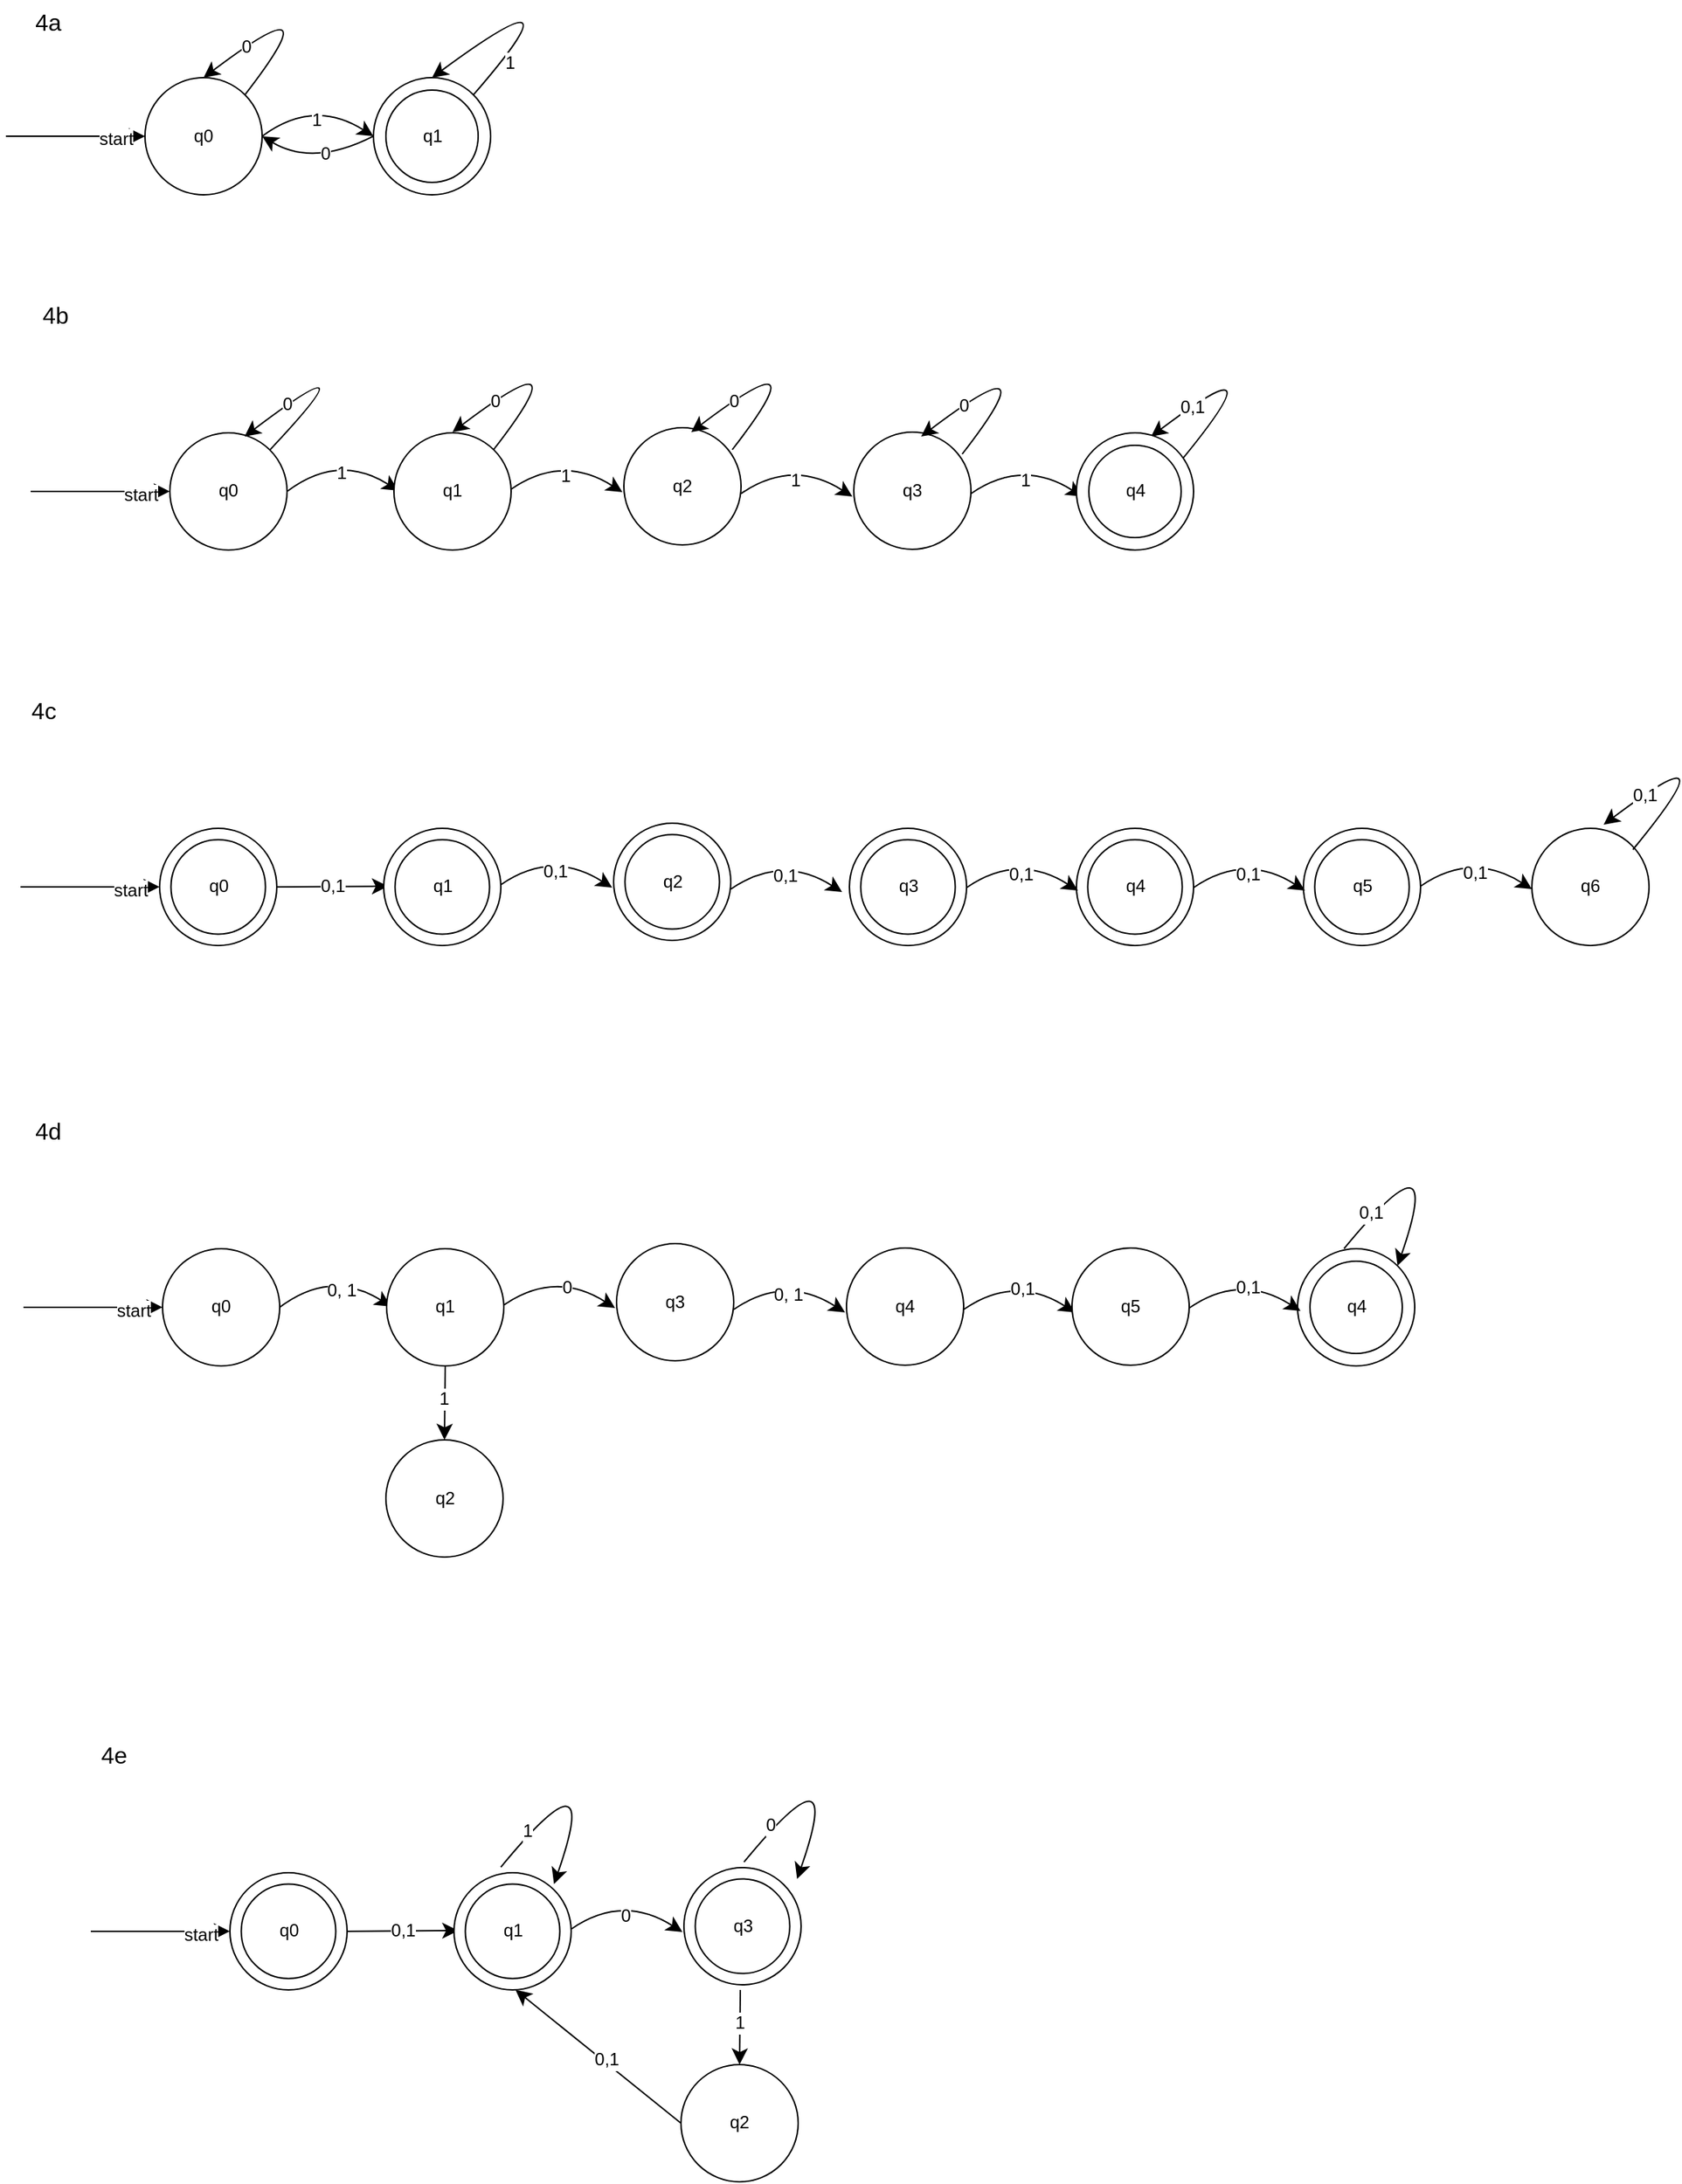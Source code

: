 <mxfile version="24.7.14">
  <diagram name="Page-1" id="xsuKzcHsBALqd8Z5L2G-">
    <mxGraphModel dx="1834" dy="1268" grid="0" gridSize="10" guides="1" tooltips="1" connect="1" arrows="1" fold="1" page="0" pageScale="1" pageWidth="850" pageHeight="1100" math="0" shadow="0">
      <root>
        <mxCell id="0" />
        <mxCell id="1" parent="0" />
        <mxCell id="Ww74doINeAtsvLlUqA36-1" value="q0" style="ellipse;whiteSpace=wrap;html=1;aspect=fixed;" vertex="1" parent="1">
          <mxGeometry x="33" y="-147" width="80" height="80" as="geometry" />
        </mxCell>
        <mxCell id="Ww74doINeAtsvLlUqA36-2" value="" style="endArrow=classic;html=1;rounded=0;fontSize=12;startSize=8;endSize=8;curved=1;entryX=0;entryY=0.5;entryDx=0;entryDy=0;" edge="1" parent="1" target="Ww74doINeAtsvLlUqA36-1">
          <mxGeometry width="50" height="50" relative="1" as="geometry">
            <mxPoint x="-62" y="-107" as="sourcePoint" />
            <mxPoint x="98" y="-132" as="targetPoint" />
          </mxGeometry>
        </mxCell>
        <mxCell id="Ww74doINeAtsvLlUqA36-3" value="start" style="edgeLabel;html=1;align=center;verticalAlign=middle;resizable=0;points=[];fontSize=12;" vertex="1" connectable="0" parent="Ww74doINeAtsvLlUqA36-2">
          <mxGeometry x="0.579" y="-2" relative="1" as="geometry">
            <mxPoint as="offset" />
          </mxGeometry>
        </mxCell>
        <mxCell id="Ww74doINeAtsvLlUqA36-4" value="" style="ellipse;whiteSpace=wrap;html=1;aspect=fixed;" vertex="1" parent="1">
          <mxGeometry x="189" y="-147" width="80" height="80" as="geometry" />
        </mxCell>
        <mxCell id="Ww74doINeAtsvLlUqA36-5" value="q1" style="ellipse;whiteSpace=wrap;html=1;aspect=fixed;" vertex="1" parent="1">
          <mxGeometry x="197.5" y="-138.5" width="63" height="63" as="geometry" />
        </mxCell>
        <mxCell id="Ww74doINeAtsvLlUqA36-6" value="" style="endArrow=classic;html=1;rounded=0;fontSize=12;startSize=8;endSize=8;curved=1;entryX=0;entryY=0.5;entryDx=0;entryDy=0;exitX=1;exitY=0.5;exitDx=0;exitDy=0;" edge="1" parent="1" source="Ww74doINeAtsvLlUqA36-1" target="Ww74doINeAtsvLlUqA36-4">
          <mxGeometry width="50" height="50" relative="1" as="geometry">
            <mxPoint x="48" y="-82" as="sourcePoint" />
            <mxPoint x="98" y="-132" as="targetPoint" />
            <Array as="points">
              <mxPoint x="148" y="-133" />
            </Array>
          </mxGeometry>
        </mxCell>
        <mxCell id="Ww74doINeAtsvLlUqA36-7" value="1" style="edgeLabel;html=1;align=center;verticalAlign=middle;resizable=0;points=[];fontSize=12;" vertex="1" connectable="0" parent="Ww74doINeAtsvLlUqA36-6">
          <mxGeometry x="0.146" y="-11" relative="1" as="geometry">
            <mxPoint as="offset" />
          </mxGeometry>
        </mxCell>
        <mxCell id="Ww74doINeAtsvLlUqA36-8" value="" style="endArrow=classic;html=1;rounded=0;fontSize=12;startSize=8;endSize=8;curved=1;entryX=1;entryY=0.5;entryDx=0;entryDy=0;exitX=0;exitY=0.5;exitDx=0;exitDy=0;" edge="1" parent="1" source="Ww74doINeAtsvLlUqA36-4" target="Ww74doINeAtsvLlUqA36-1">
          <mxGeometry width="50" height="50" relative="1" as="geometry">
            <mxPoint x="103" y="-87" as="sourcePoint" />
            <mxPoint x="153" y="-137" as="targetPoint" />
            <Array as="points">
              <mxPoint x="148" y="-86" />
            </Array>
          </mxGeometry>
        </mxCell>
        <mxCell id="Ww74doINeAtsvLlUqA36-9" value="0" style="edgeLabel;html=1;align=center;verticalAlign=middle;resizable=0;points=[];fontSize=12;" vertex="1" connectable="0" parent="Ww74doINeAtsvLlUqA36-8">
          <mxGeometry x="-0.208" y="-5" relative="1" as="geometry">
            <mxPoint as="offset" />
          </mxGeometry>
        </mxCell>
        <mxCell id="Ww74doINeAtsvLlUqA36-10" value="" style="endArrow=classic;html=1;rounded=0;fontSize=12;startSize=8;endSize=8;curved=1;entryX=0.5;entryY=0;entryDx=0;entryDy=0;exitX=1;exitY=0;exitDx=0;exitDy=0;" edge="1" parent="1" source="Ww74doINeAtsvLlUqA36-4" target="Ww74doINeAtsvLlUqA36-4">
          <mxGeometry width="50" height="50" relative="1" as="geometry">
            <mxPoint x="280" y="-129" as="sourcePoint" />
            <mxPoint x="240" y="-169" as="targetPoint" />
            <Array as="points">
              <mxPoint x="335" y="-225" />
            </Array>
          </mxGeometry>
        </mxCell>
        <mxCell id="Ww74doINeAtsvLlUqA36-11" value="1" style="edgeLabel;html=1;align=center;verticalAlign=middle;resizable=0;points=[];fontSize=12;" vertex="1" connectable="0" parent="Ww74doINeAtsvLlUqA36-10">
          <mxGeometry x="-0.745" y="-4" relative="1" as="geometry">
            <mxPoint as="offset" />
          </mxGeometry>
        </mxCell>
        <mxCell id="Ww74doINeAtsvLlUqA36-12" value="" style="endArrow=classic;html=1;rounded=0;fontSize=12;startSize=8;endSize=8;curved=1;entryX=0.5;entryY=0;entryDx=0;entryDy=0;exitX=1;exitY=0;exitDx=0;exitDy=0;" edge="1" parent="1" source="Ww74doINeAtsvLlUqA36-1" target="Ww74doINeAtsvLlUqA36-1">
          <mxGeometry width="50" height="50" relative="1" as="geometry">
            <mxPoint x="103" y="-87" as="sourcePoint" />
            <mxPoint x="153" y="-137" as="targetPoint" />
            <Array as="points">
              <mxPoint x="163" y="-215" />
            </Array>
          </mxGeometry>
        </mxCell>
        <mxCell id="Ww74doINeAtsvLlUqA36-13" value="0" style="edgeLabel;html=1;align=center;verticalAlign=middle;resizable=0;points=[];fontSize=12;" vertex="1" connectable="0" parent="Ww74doINeAtsvLlUqA36-12">
          <mxGeometry x="0.667" relative="1" as="geometry">
            <mxPoint as="offset" />
          </mxGeometry>
        </mxCell>
        <mxCell id="Ww74doINeAtsvLlUqA36-15" value="4a" style="text;html=1;align=center;verticalAlign=middle;whiteSpace=wrap;rounded=0;fontSize=16;" vertex="1" parent="1">
          <mxGeometry x="-63" y="-200" width="60" height="30" as="geometry" />
        </mxCell>
        <mxCell id="Ww74doINeAtsvLlUqA36-20" value="q0" style="ellipse;whiteSpace=wrap;html=1;aspect=fixed;" vertex="1" parent="1">
          <mxGeometry x="50" y="95.47" width="80" height="80" as="geometry" />
        </mxCell>
        <mxCell id="Ww74doINeAtsvLlUqA36-21" value="" style="endArrow=classic;html=1;rounded=0;fontSize=12;startSize=8;endSize=8;curved=1;entryX=0;entryY=0.5;entryDx=0;entryDy=0;" edge="1" parent="1" target="Ww74doINeAtsvLlUqA36-20">
          <mxGeometry width="50" height="50" relative="1" as="geometry">
            <mxPoint x="-45" y="135.47" as="sourcePoint" />
            <mxPoint x="115" y="110.47" as="targetPoint" />
          </mxGeometry>
        </mxCell>
        <mxCell id="Ww74doINeAtsvLlUqA36-22" value="start" style="edgeLabel;html=1;align=center;verticalAlign=middle;resizable=0;points=[];fontSize=12;" vertex="1" connectable="0" parent="Ww74doINeAtsvLlUqA36-21">
          <mxGeometry x="0.579" y="-2" relative="1" as="geometry">
            <mxPoint as="offset" />
          </mxGeometry>
        </mxCell>
        <mxCell id="Ww74doINeAtsvLlUqA36-31" value="4b" style="text;html=1;align=center;verticalAlign=middle;whiteSpace=wrap;rounded=0;fontSize=16;" vertex="1" parent="1">
          <mxGeometry x="-58" width="60" height="30" as="geometry" />
        </mxCell>
        <mxCell id="Ww74doINeAtsvLlUqA36-34" value="" style="endArrow=classic;html=1;rounded=0;fontSize=12;startSize=8;endSize=8;curved=1;entryX=0.5;entryY=0;entryDx=0;entryDy=0;exitX=1;exitY=0;exitDx=0;exitDy=0;" edge="1" parent="1" source="Ww74doINeAtsvLlUqA36-20">
          <mxGeometry width="50" height="50" relative="1" as="geometry">
            <mxPoint x="129" y="110" as="sourcePoint" />
            <mxPoint x="101" y="98" as="targetPoint" />
            <Array as="points">
              <mxPoint x="191" y="30" />
            </Array>
          </mxGeometry>
        </mxCell>
        <mxCell id="Ww74doINeAtsvLlUqA36-35" value="0" style="edgeLabel;html=1;align=center;verticalAlign=middle;resizable=0;points=[];fontSize=12;" vertex="1" connectable="0" parent="Ww74doINeAtsvLlUqA36-34">
          <mxGeometry x="0.667" relative="1" as="geometry">
            <mxPoint as="offset" />
          </mxGeometry>
        </mxCell>
        <mxCell id="Ww74doINeAtsvLlUqA36-36" value="" style="endArrow=classic;html=1;rounded=0;fontSize=12;startSize=8;endSize=8;curved=1;entryX=0;entryY=0.5;entryDx=0;entryDy=0;exitX=1;exitY=0.5;exitDx=0;exitDy=0;" edge="1" parent="1" source="Ww74doINeAtsvLlUqA36-20">
          <mxGeometry width="50" height="50" relative="1" as="geometry">
            <mxPoint x="130" y="135" as="sourcePoint" />
            <mxPoint x="206" y="135" as="targetPoint" />
            <Array as="points">
              <mxPoint x="165" y="109" />
            </Array>
          </mxGeometry>
        </mxCell>
        <mxCell id="Ww74doINeAtsvLlUqA36-37" value="1" style="edgeLabel;html=1;align=center;verticalAlign=middle;resizable=0;points=[];fontSize=12;" vertex="1" connectable="0" parent="Ww74doINeAtsvLlUqA36-36">
          <mxGeometry x="0.146" y="-11" relative="1" as="geometry">
            <mxPoint as="offset" />
          </mxGeometry>
        </mxCell>
        <mxCell id="Ww74doINeAtsvLlUqA36-38" value="q1" style="ellipse;whiteSpace=wrap;html=1;aspect=fixed;" vertex="1" parent="1">
          <mxGeometry x="203" y="95.47" width="80" height="80" as="geometry" />
        </mxCell>
        <mxCell id="Ww74doINeAtsvLlUqA36-39" value="" style="endArrow=classic;html=1;rounded=0;fontSize=12;startSize=8;endSize=8;curved=1;entryX=0.5;entryY=0;entryDx=0;entryDy=0;exitX=1;exitY=0;exitDx=0;exitDy=0;" edge="1" parent="1">
          <mxGeometry width="50" height="50" relative="1" as="geometry">
            <mxPoint x="271" y="107" as="sourcePoint" />
            <mxPoint x="243" y="95" as="targetPoint" />
            <Array as="points">
              <mxPoint x="333" y="27" />
            </Array>
          </mxGeometry>
        </mxCell>
        <mxCell id="Ww74doINeAtsvLlUqA36-40" value="0" style="edgeLabel;html=1;align=center;verticalAlign=middle;resizable=0;points=[];fontSize=12;" vertex="1" connectable="0" parent="Ww74doINeAtsvLlUqA36-39">
          <mxGeometry x="0.667" relative="1" as="geometry">
            <mxPoint as="offset" />
          </mxGeometry>
        </mxCell>
        <mxCell id="Ww74doINeAtsvLlUqA36-47" value="q2" style="ellipse;whiteSpace=wrap;html=1;aspect=fixed;" vertex="1" parent="1">
          <mxGeometry x="360" y="92" width="80" height="80" as="geometry" />
        </mxCell>
        <mxCell id="Ww74doINeAtsvLlUqA36-48" value="" style="endArrow=classic;html=1;rounded=0;fontSize=12;startSize=8;endSize=8;curved=1;entryX=0;entryY=0.5;entryDx=0;entryDy=0;" edge="1" parent="1">
          <mxGeometry width="50" height="50" relative="1" as="geometry">
            <mxPoint x="283" y="134" as="sourcePoint" />
            <mxPoint x="359" y="136" as="targetPoint" />
            <Array as="points">
              <mxPoint x="318" y="110" />
            </Array>
          </mxGeometry>
        </mxCell>
        <mxCell id="Ww74doINeAtsvLlUqA36-49" value="1" style="edgeLabel;html=1;align=center;verticalAlign=middle;resizable=0;points=[];fontSize=12;" vertex="1" connectable="0" parent="Ww74doINeAtsvLlUqA36-48">
          <mxGeometry x="0.146" y="-11" relative="1" as="geometry">
            <mxPoint as="offset" />
          </mxGeometry>
        </mxCell>
        <mxCell id="Ww74doINeAtsvLlUqA36-50" value="" style="endArrow=classic;html=1;rounded=0;fontSize=12;startSize=8;endSize=8;curved=1;entryX=0.5;entryY=0;entryDx=0;entryDy=0;exitX=1;exitY=0;exitDx=0;exitDy=0;" edge="1" parent="1">
          <mxGeometry width="50" height="50" relative="1" as="geometry">
            <mxPoint x="434" y="107" as="sourcePoint" />
            <mxPoint x="406" y="95" as="targetPoint" />
            <Array as="points">
              <mxPoint x="496" y="27" />
            </Array>
          </mxGeometry>
        </mxCell>
        <mxCell id="Ww74doINeAtsvLlUqA36-51" value="0" style="edgeLabel;html=1;align=center;verticalAlign=middle;resizable=0;points=[];fontSize=12;" vertex="1" connectable="0" parent="Ww74doINeAtsvLlUqA36-50">
          <mxGeometry x="0.667" relative="1" as="geometry">
            <mxPoint as="offset" />
          </mxGeometry>
        </mxCell>
        <mxCell id="Ww74doINeAtsvLlUqA36-52" value="q3" style="ellipse;whiteSpace=wrap;html=1;aspect=fixed;" vertex="1" parent="1">
          <mxGeometry x="517" y="95" width="80" height="80" as="geometry" />
        </mxCell>
        <mxCell id="Ww74doINeAtsvLlUqA36-53" value="" style="endArrow=classic;html=1;rounded=0;fontSize=12;startSize=8;endSize=8;curved=1;entryX=0;entryY=0.5;entryDx=0;entryDy=0;" edge="1" parent="1">
          <mxGeometry width="50" height="50" relative="1" as="geometry">
            <mxPoint x="440" y="137" as="sourcePoint" />
            <mxPoint x="516" y="139" as="targetPoint" />
            <Array as="points">
              <mxPoint x="475" y="113" />
            </Array>
          </mxGeometry>
        </mxCell>
        <mxCell id="Ww74doINeAtsvLlUqA36-54" value="1" style="edgeLabel;html=1;align=center;verticalAlign=middle;resizable=0;points=[];fontSize=12;" vertex="1" connectable="0" parent="Ww74doINeAtsvLlUqA36-53">
          <mxGeometry x="0.146" y="-11" relative="1" as="geometry">
            <mxPoint as="offset" />
          </mxGeometry>
        </mxCell>
        <mxCell id="Ww74doINeAtsvLlUqA36-55" value="" style="endArrow=classic;html=1;rounded=0;fontSize=12;startSize=8;endSize=8;curved=1;entryX=0.5;entryY=0;entryDx=0;entryDy=0;exitX=1;exitY=0;exitDx=0;exitDy=0;" edge="1" parent="1">
          <mxGeometry width="50" height="50" relative="1" as="geometry">
            <mxPoint x="591" y="110" as="sourcePoint" />
            <mxPoint x="563" y="98" as="targetPoint" />
            <Array as="points">
              <mxPoint x="653" y="30" />
            </Array>
          </mxGeometry>
        </mxCell>
        <mxCell id="Ww74doINeAtsvLlUqA36-56" value="0" style="edgeLabel;html=1;align=center;verticalAlign=middle;resizable=0;points=[];fontSize=12;" vertex="1" connectable="0" parent="Ww74doINeAtsvLlUqA36-55">
          <mxGeometry x="0.667" relative="1" as="geometry">
            <mxPoint as="offset" />
          </mxGeometry>
        </mxCell>
        <mxCell id="Ww74doINeAtsvLlUqA36-63" value="" style="endArrow=classic;html=1;rounded=0;fontSize=12;startSize=8;endSize=8;curved=1;entryX=0;entryY=0.5;entryDx=0;entryDy=0;" edge="1" parent="1">
          <mxGeometry width="50" height="50" relative="1" as="geometry">
            <mxPoint x="597" y="137" as="sourcePoint" />
            <mxPoint x="673" y="139" as="targetPoint" />
            <Array as="points">
              <mxPoint x="632" y="113" />
            </Array>
          </mxGeometry>
        </mxCell>
        <mxCell id="Ww74doINeAtsvLlUqA36-64" value="1" style="edgeLabel;html=1;align=center;verticalAlign=middle;resizable=0;points=[];fontSize=12;" vertex="1" connectable="0" parent="Ww74doINeAtsvLlUqA36-63">
          <mxGeometry x="0.146" y="-11" relative="1" as="geometry">
            <mxPoint as="offset" />
          </mxGeometry>
        </mxCell>
        <mxCell id="Ww74doINeAtsvLlUqA36-65" value="" style="endArrow=classic;html=1;rounded=0;fontSize=12;startSize=8;endSize=8;curved=1;entryX=0.5;entryY=0;entryDx=0;entryDy=0;exitX=0.888;exitY=0.244;exitDx=0;exitDy=0;exitPerimeter=0;" edge="1" parent="1" source="Ww74doINeAtsvLlUqA36-68">
          <mxGeometry width="50" height="50" relative="1" as="geometry">
            <mxPoint x="748" y="110" as="sourcePoint" />
            <mxPoint x="720" y="98" as="targetPoint" />
            <Array as="points">
              <mxPoint x="810" y="30" />
            </Array>
          </mxGeometry>
        </mxCell>
        <mxCell id="Ww74doINeAtsvLlUqA36-67" value="0,1" style="edgeLabel;html=1;align=center;verticalAlign=middle;resizable=0;points=[];fontSize=12;" vertex="1" connectable="0" parent="Ww74doINeAtsvLlUqA36-65">
          <mxGeometry x="0.692" y="1" relative="1" as="geometry">
            <mxPoint as="offset" />
          </mxGeometry>
        </mxCell>
        <mxCell id="Ww74doINeAtsvLlUqA36-68" value="" style="ellipse;whiteSpace=wrap;html=1;aspect=fixed;" vertex="1" parent="1">
          <mxGeometry x="669" y="95.47" width="80" height="80" as="geometry" />
        </mxCell>
        <mxCell id="Ww74doINeAtsvLlUqA36-69" value="q4" style="ellipse;whiteSpace=wrap;html=1;aspect=fixed;" vertex="1" parent="1">
          <mxGeometry x="677.5" y="103.97" width="63" height="63" as="geometry" />
        </mxCell>
        <mxCell id="Ww74doINeAtsvLlUqA36-70" value="q0" style="ellipse;whiteSpace=wrap;html=1;aspect=fixed;" vertex="1" parent="1">
          <mxGeometry x="43" y="365.47" width="80" height="80" as="geometry" />
        </mxCell>
        <mxCell id="Ww74doINeAtsvLlUqA36-71" value="" style="endArrow=classic;html=1;rounded=0;fontSize=12;startSize=8;endSize=8;curved=1;entryX=0;entryY=0.5;entryDx=0;entryDy=0;" edge="1" parent="1" target="Ww74doINeAtsvLlUqA36-70">
          <mxGeometry width="50" height="50" relative="1" as="geometry">
            <mxPoint x="-52" y="405.47" as="sourcePoint" />
            <mxPoint x="108" y="380.47" as="targetPoint" />
          </mxGeometry>
        </mxCell>
        <mxCell id="Ww74doINeAtsvLlUqA36-72" value="start" style="edgeLabel;html=1;align=center;verticalAlign=middle;resizable=0;points=[];fontSize=12;" vertex="1" connectable="0" parent="Ww74doINeAtsvLlUqA36-71">
          <mxGeometry x="0.579" y="-2" relative="1" as="geometry">
            <mxPoint as="offset" />
          </mxGeometry>
        </mxCell>
        <mxCell id="Ww74doINeAtsvLlUqA36-73" value="4c" style="text;html=1;align=center;verticalAlign=middle;whiteSpace=wrap;rounded=0;fontSize=16;" vertex="1" parent="1">
          <mxGeometry x="-66" y="270" width="60" height="30" as="geometry" />
        </mxCell>
        <mxCell id="Ww74doINeAtsvLlUqA36-76" value="0,1" style="endArrow=classic;html=1;rounded=0;fontSize=12;startSize=8;endSize=8;curved=1;entryX=0;entryY=0.5;entryDx=0;entryDy=0;exitX=1;exitY=0.5;exitDx=0;exitDy=0;" edge="1" parent="1" source="Ww74doINeAtsvLlUqA36-70">
          <mxGeometry width="50" height="50" relative="1" as="geometry">
            <mxPoint x="123" y="405" as="sourcePoint" />
            <mxPoint x="199" y="405" as="targetPoint" />
            <Array as="points" />
          </mxGeometry>
        </mxCell>
        <mxCell id="Ww74doINeAtsvLlUqA36-78" value="q1" style="ellipse;whiteSpace=wrap;html=1;aspect=fixed;" vertex="1" parent="1">
          <mxGeometry x="196" y="365.47" width="80" height="80" as="geometry" />
        </mxCell>
        <mxCell id="Ww74doINeAtsvLlUqA36-81" value="q2" style="ellipse;whiteSpace=wrap;html=1;aspect=fixed;" vertex="1" parent="1">
          <mxGeometry x="353" y="362" width="80" height="80" as="geometry" />
        </mxCell>
        <mxCell id="Ww74doINeAtsvLlUqA36-82" value="" style="endArrow=classic;html=1;rounded=0;fontSize=12;startSize=8;endSize=8;curved=1;entryX=0;entryY=0.5;entryDx=0;entryDy=0;" edge="1" parent="1">
          <mxGeometry width="50" height="50" relative="1" as="geometry">
            <mxPoint x="276" y="404" as="sourcePoint" />
            <mxPoint x="352" y="406" as="targetPoint" />
            <Array as="points">
              <mxPoint x="311" y="380" />
            </Array>
          </mxGeometry>
        </mxCell>
        <mxCell id="Ww74doINeAtsvLlUqA36-83" value="0,1" style="edgeLabel;html=1;align=center;verticalAlign=middle;resizable=0;points=[];fontSize=12;" vertex="1" connectable="0" parent="Ww74doINeAtsvLlUqA36-82">
          <mxGeometry x="0.146" y="-11" relative="1" as="geometry">
            <mxPoint as="offset" />
          </mxGeometry>
        </mxCell>
        <mxCell id="Ww74doINeAtsvLlUqA36-86" value="q4" style="ellipse;whiteSpace=wrap;html=1;aspect=fixed;" vertex="1" parent="1">
          <mxGeometry x="669" y="365.47" width="80" height="80" as="geometry" />
        </mxCell>
        <mxCell id="Ww74doINeAtsvLlUqA36-87" value="" style="endArrow=classic;html=1;rounded=0;fontSize=12;startSize=8;endSize=8;curved=1;entryX=0;entryY=0.5;entryDx=0;entryDy=0;" edge="1" parent="1">
          <mxGeometry width="50" height="50" relative="1" as="geometry">
            <mxPoint x="433" y="407" as="sourcePoint" />
            <mxPoint x="509" y="409" as="targetPoint" />
            <Array as="points">
              <mxPoint x="468" y="383" />
            </Array>
          </mxGeometry>
        </mxCell>
        <mxCell id="Ww74doINeAtsvLlUqA36-88" value="0,1" style="edgeLabel;html=1;align=center;verticalAlign=middle;resizable=0;points=[];fontSize=12;" vertex="1" connectable="0" parent="Ww74doINeAtsvLlUqA36-87">
          <mxGeometry x="0.146" y="-11" relative="1" as="geometry">
            <mxPoint as="offset" />
          </mxGeometry>
        </mxCell>
        <mxCell id="Ww74doINeAtsvLlUqA36-97" value="q3" style="ellipse;whiteSpace=wrap;html=1;aspect=fixed;" vertex="1" parent="1">
          <mxGeometry x="514" y="365.47" width="80" height="80" as="geometry" />
        </mxCell>
        <mxCell id="Ww74doINeAtsvLlUqA36-98" value="" style="endArrow=classic;html=1;rounded=0;fontSize=12;startSize=8;endSize=8;curved=1;entryX=0;entryY=0.5;entryDx=0;entryDy=0;" edge="1" parent="1">
          <mxGeometry width="50" height="50" relative="1" as="geometry">
            <mxPoint x="594" y="406" as="sourcePoint" />
            <mxPoint x="670" y="408" as="targetPoint" />
            <Array as="points">
              <mxPoint x="629" y="382" />
            </Array>
          </mxGeometry>
        </mxCell>
        <mxCell id="Ww74doINeAtsvLlUqA36-99" value="0,1" style="edgeLabel;html=1;align=center;verticalAlign=middle;resizable=0;points=[];fontSize=12;" vertex="1" connectable="0" parent="Ww74doINeAtsvLlUqA36-98">
          <mxGeometry x="0.146" y="-11" relative="1" as="geometry">
            <mxPoint as="offset" />
          </mxGeometry>
        </mxCell>
        <mxCell id="Ww74doINeAtsvLlUqA36-100" value="q5" style="ellipse;whiteSpace=wrap;html=1;aspect=fixed;" vertex="1" parent="1">
          <mxGeometry x="824" y="365.47" width="80" height="80" as="geometry" />
        </mxCell>
        <mxCell id="Ww74doINeAtsvLlUqA36-101" value="" style="endArrow=classic;html=1;rounded=0;fontSize=12;startSize=8;endSize=8;curved=1;entryX=0;entryY=0.5;entryDx=0;entryDy=0;" edge="1" parent="1">
          <mxGeometry width="50" height="50" relative="1" as="geometry">
            <mxPoint x="749" y="406" as="sourcePoint" />
            <mxPoint x="825" y="408" as="targetPoint" />
            <Array as="points">
              <mxPoint x="784" y="382" />
            </Array>
          </mxGeometry>
        </mxCell>
        <mxCell id="Ww74doINeAtsvLlUqA36-102" value="0,1" style="edgeLabel;html=1;align=center;verticalAlign=middle;resizable=0;points=[];fontSize=12;" vertex="1" connectable="0" parent="Ww74doINeAtsvLlUqA36-101">
          <mxGeometry x="0.146" y="-11" relative="1" as="geometry">
            <mxPoint as="offset" />
          </mxGeometry>
        </mxCell>
        <mxCell id="Ww74doINeAtsvLlUqA36-103" value="q5" style="ellipse;whiteSpace=wrap;html=1;aspect=fixed;" vertex="1" parent="1">
          <mxGeometry x="831.73" y="373.2" width="64.53" height="64.53" as="geometry" />
        </mxCell>
        <mxCell id="Ww74doINeAtsvLlUqA36-105" value="q4" style="ellipse;whiteSpace=wrap;html=1;aspect=fixed;" vertex="1" parent="1">
          <mxGeometry x="676.73" y="373.21" width="64.53" height="64.53" as="geometry" />
        </mxCell>
        <mxCell id="Ww74doINeAtsvLlUqA36-106" value="q3" style="ellipse;whiteSpace=wrap;html=1;aspect=fixed;" vertex="1" parent="1">
          <mxGeometry x="521.73" y="373.2" width="64.53" height="64.53" as="geometry" />
        </mxCell>
        <mxCell id="Ww74doINeAtsvLlUqA36-107" value="q2" style="ellipse;whiteSpace=wrap;html=1;aspect=fixed;" vertex="1" parent="1">
          <mxGeometry x="360.74" y="369.73" width="64.53" height="64.53" as="geometry" />
        </mxCell>
        <mxCell id="Ww74doINeAtsvLlUqA36-108" value="q1" style="ellipse;whiteSpace=wrap;html=1;aspect=fixed;" vertex="1" parent="1">
          <mxGeometry x="203.74" y="373.2" width="64.53" height="64.53" as="geometry" />
        </mxCell>
        <mxCell id="Ww74doINeAtsvLlUqA36-109" value="q0" style="ellipse;whiteSpace=wrap;html=1;aspect=fixed;" vertex="1" parent="1">
          <mxGeometry x="50.74" y="373.21" width="64.53" height="64.53" as="geometry" />
        </mxCell>
        <mxCell id="Ww74doINeAtsvLlUqA36-110" value="q6" style="ellipse;whiteSpace=wrap;html=1;aspect=fixed;" vertex="1" parent="1">
          <mxGeometry x="980" y="365.46" width="80" height="80" as="geometry" />
        </mxCell>
        <mxCell id="Ww74doINeAtsvLlUqA36-111" value="" style="endArrow=classic;html=1;rounded=0;fontSize=12;startSize=8;endSize=8;curved=1;entryX=0;entryY=0.5;entryDx=0;entryDy=0;" edge="1" parent="1">
          <mxGeometry width="50" height="50" relative="1" as="geometry">
            <mxPoint x="904" y="405" as="sourcePoint" />
            <mxPoint x="980" y="407" as="targetPoint" />
            <Array as="points">
              <mxPoint x="939" y="381" />
            </Array>
          </mxGeometry>
        </mxCell>
        <mxCell id="Ww74doINeAtsvLlUqA36-112" value="0,1" style="edgeLabel;html=1;align=center;verticalAlign=middle;resizable=0;points=[];fontSize=12;" vertex="1" connectable="0" parent="Ww74doINeAtsvLlUqA36-111">
          <mxGeometry x="0.146" y="-11" relative="1" as="geometry">
            <mxPoint as="offset" />
          </mxGeometry>
        </mxCell>
        <mxCell id="Ww74doINeAtsvLlUqA36-113" value="" style="endArrow=classic;html=1;rounded=0;fontSize=12;startSize=8;endSize=8;curved=1;entryX=0.5;entryY=0;entryDx=0;entryDy=0;exitX=0.888;exitY=0.244;exitDx=0;exitDy=0;exitPerimeter=0;" edge="1" parent="1">
          <mxGeometry width="50" height="50" relative="1" as="geometry">
            <mxPoint x="1049" y="380" as="sourcePoint" />
            <mxPoint x="1029" y="363" as="targetPoint" />
            <Array as="points">
              <mxPoint x="1119" y="295" />
            </Array>
          </mxGeometry>
        </mxCell>
        <mxCell id="Ww74doINeAtsvLlUqA36-114" value="0,1" style="edgeLabel;html=1;align=center;verticalAlign=middle;resizable=0;points=[];fontSize=12;" vertex="1" connectable="0" parent="Ww74doINeAtsvLlUqA36-113">
          <mxGeometry x="0.692" y="1" relative="1" as="geometry">
            <mxPoint as="offset" />
          </mxGeometry>
        </mxCell>
        <mxCell id="Ww74doINeAtsvLlUqA36-142" value="" style="endArrow=classic;html=1;rounded=0;fontSize=12;startSize=8;endSize=8;curved=1;entryX=1;entryY=0;entryDx=0;entryDy=0;exitX=0.888;exitY=0.244;exitDx=0;exitDy=0;exitPerimeter=0;" edge="1" parent="1" target="Ww74doINeAtsvLlUqA36-169">
          <mxGeometry width="50" height="50" relative="1" as="geometry">
            <mxPoint x="851.73" y="652.47" as="sourcePoint" />
            <mxPoint x="831.73" y="635.47" as="targetPoint" />
            <Array as="points">
              <mxPoint x="921.73" y="567.47" />
            </Array>
          </mxGeometry>
        </mxCell>
        <mxCell id="Ww74doINeAtsvLlUqA36-186" value="0,1" style="edgeLabel;html=1;align=center;verticalAlign=middle;resizable=0;points=[];fontSize=12;" vertex="1" connectable="0" parent="Ww74doINeAtsvLlUqA36-142">
          <mxGeometry x="-0.706" y="2" relative="1" as="geometry">
            <mxPoint as="offset" />
          </mxGeometry>
        </mxCell>
        <mxCell id="Ww74doINeAtsvLlUqA36-144" value="q0" style="ellipse;whiteSpace=wrap;html=1;aspect=fixed;" vertex="1" parent="1">
          <mxGeometry x="45" y="652.47" width="80" height="80" as="geometry" />
        </mxCell>
        <mxCell id="Ww74doINeAtsvLlUqA36-145" value="" style="endArrow=classic;html=1;rounded=0;fontSize=12;startSize=8;endSize=8;curved=1;entryX=0;entryY=0.5;entryDx=0;entryDy=0;" edge="1" parent="1" target="Ww74doINeAtsvLlUqA36-144">
          <mxGeometry width="50" height="50" relative="1" as="geometry">
            <mxPoint x="-50" y="692.47" as="sourcePoint" />
            <mxPoint x="110" y="667.47" as="targetPoint" />
          </mxGeometry>
        </mxCell>
        <mxCell id="Ww74doINeAtsvLlUqA36-146" value="start" style="edgeLabel;html=1;align=center;verticalAlign=middle;resizable=0;points=[];fontSize=12;" vertex="1" connectable="0" parent="Ww74doINeAtsvLlUqA36-145">
          <mxGeometry x="0.579" y="-2" relative="1" as="geometry">
            <mxPoint as="offset" />
          </mxGeometry>
        </mxCell>
        <mxCell id="Ww74doINeAtsvLlUqA36-147" value="4d" style="text;html=1;align=center;verticalAlign=middle;whiteSpace=wrap;rounded=0;fontSize=16;" vertex="1" parent="1">
          <mxGeometry x="-63" y="557" width="60" height="30" as="geometry" />
        </mxCell>
        <mxCell id="Ww74doINeAtsvLlUqA36-150" value="" style="endArrow=classic;html=1;rounded=0;fontSize=12;startSize=8;endSize=8;curved=1;entryX=0;entryY=0.5;entryDx=0;entryDy=0;exitX=1;exitY=0.5;exitDx=0;exitDy=0;" edge="1" parent="1" source="Ww74doINeAtsvLlUqA36-144">
          <mxGeometry width="50" height="50" relative="1" as="geometry">
            <mxPoint x="125" y="692" as="sourcePoint" />
            <mxPoint x="201" y="692" as="targetPoint" />
            <Array as="points">
              <mxPoint x="160" y="666" />
            </Array>
          </mxGeometry>
        </mxCell>
        <mxCell id="Ww74doINeAtsvLlUqA36-172" value="0, 1" style="edgeLabel;html=1;align=center;verticalAlign=middle;resizable=0;points=[];fontSize=12;" vertex="1" connectable="0" parent="Ww74doINeAtsvLlUqA36-150">
          <mxGeometry x="0.233" y="-9" relative="1" as="geometry">
            <mxPoint as="offset" />
          </mxGeometry>
        </mxCell>
        <mxCell id="Ww74doINeAtsvLlUqA36-152" value="q1" style="ellipse;whiteSpace=wrap;html=1;aspect=fixed;" vertex="1" parent="1">
          <mxGeometry x="198" y="652.47" width="80" height="80" as="geometry" />
        </mxCell>
        <mxCell id="Ww74doINeAtsvLlUqA36-155" value="q3" style="ellipse;whiteSpace=wrap;html=1;aspect=fixed;" vertex="1" parent="1">
          <mxGeometry x="355" y="649" width="80" height="80" as="geometry" />
        </mxCell>
        <mxCell id="Ww74doINeAtsvLlUqA36-156" value="" style="endArrow=classic;html=1;rounded=0;fontSize=12;startSize=8;endSize=8;curved=1;entryX=0;entryY=0.5;entryDx=0;entryDy=0;" edge="1" parent="1">
          <mxGeometry width="50" height="50" relative="1" as="geometry">
            <mxPoint x="278" y="691" as="sourcePoint" />
            <mxPoint x="354" y="693" as="targetPoint" />
            <Array as="points">
              <mxPoint x="313" y="667" />
            </Array>
          </mxGeometry>
        </mxCell>
        <mxCell id="Ww74doINeAtsvLlUqA36-171" value="0" style="edgeLabel;html=1;align=center;verticalAlign=middle;resizable=0;points=[];fontSize=12;" vertex="1" connectable="0" parent="Ww74doINeAtsvLlUqA36-156">
          <mxGeometry x="0.204" y="-6" relative="1" as="geometry">
            <mxPoint as="offset" />
          </mxGeometry>
        </mxCell>
        <mxCell id="Ww74doINeAtsvLlUqA36-160" value="q4" style="ellipse;whiteSpace=wrap;html=1;aspect=fixed;" vertex="1" parent="1">
          <mxGeometry x="512" y="652" width="80" height="80" as="geometry" />
        </mxCell>
        <mxCell id="Ww74doINeAtsvLlUqA36-161" value="" style="endArrow=classic;html=1;rounded=0;fontSize=12;startSize=8;endSize=8;curved=1;entryX=0;entryY=0.5;entryDx=0;entryDy=0;" edge="1" parent="1">
          <mxGeometry width="50" height="50" relative="1" as="geometry">
            <mxPoint x="435" y="694" as="sourcePoint" />
            <mxPoint x="511" y="696" as="targetPoint" />
            <Array as="points">
              <mxPoint x="470" y="670" />
            </Array>
          </mxGeometry>
        </mxCell>
        <mxCell id="Ww74doINeAtsvLlUqA36-175" value="0, 1" style="edgeLabel;html=1;align=center;verticalAlign=middle;resizable=0;points=[];fontSize=12;" vertex="1" connectable="0" parent="Ww74doINeAtsvLlUqA36-161">
          <mxGeometry x="0.116" y="-11" relative="1" as="geometry">
            <mxPoint as="offset" />
          </mxGeometry>
        </mxCell>
        <mxCell id="Ww74doINeAtsvLlUqA36-165" value="" style="endArrow=classic;html=1;rounded=0;fontSize=12;startSize=8;endSize=8;curved=1;entryX=0;entryY=0.5;entryDx=0;entryDy=0;" edge="1" parent="1">
          <mxGeometry width="50" height="50" relative="1" as="geometry">
            <mxPoint x="592" y="694" as="sourcePoint" />
            <mxPoint x="668" y="696" as="targetPoint" />
            <Array as="points">
              <mxPoint x="627" y="670" />
            </Array>
          </mxGeometry>
        </mxCell>
        <mxCell id="Ww74doINeAtsvLlUqA36-183" value="0,1" style="edgeLabel;html=1;align=center;verticalAlign=middle;resizable=0;points=[];fontSize=12;" vertex="1" connectable="0" parent="Ww74doINeAtsvLlUqA36-165">
          <mxGeometry x="0.143" y="-6" relative="1" as="geometry">
            <mxPoint as="offset" />
          </mxGeometry>
        </mxCell>
        <mxCell id="Ww74doINeAtsvLlUqA36-169" value="" style="ellipse;whiteSpace=wrap;html=1;aspect=fixed;" vertex="1" parent="1">
          <mxGeometry x="820" y="652.47" width="80" height="80" as="geometry" />
        </mxCell>
        <mxCell id="Ww74doINeAtsvLlUqA36-170" value="q4" style="ellipse;whiteSpace=wrap;html=1;aspect=fixed;" vertex="1" parent="1">
          <mxGeometry x="828.5" y="660.97" width="63" height="63" as="geometry" />
        </mxCell>
        <mxCell id="Ww74doINeAtsvLlUqA36-176" value="q2" style="ellipse;whiteSpace=wrap;html=1;aspect=fixed;" vertex="1" parent="1">
          <mxGeometry x="197.5" y="783" width="80" height="80" as="geometry" />
        </mxCell>
        <mxCell id="Ww74doINeAtsvLlUqA36-177" value="" style="endArrow=classic;html=1;rounded=0;fontSize=12;startSize=8;endSize=8;curved=1;entryX=0.5;entryY=0;entryDx=0;entryDy=0;exitX=0.5;exitY=1;exitDx=0;exitDy=0;" edge="1" parent="1" source="Ww74doINeAtsvLlUqA36-152" target="Ww74doINeAtsvLlUqA36-176">
          <mxGeometry width="50" height="50" relative="1" as="geometry">
            <mxPoint x="273" y="576" as="sourcePoint" />
            <mxPoint x="323" y="526" as="targetPoint" />
          </mxGeometry>
        </mxCell>
        <mxCell id="Ww74doINeAtsvLlUqA36-178" value="1" style="edgeLabel;html=1;align=center;verticalAlign=middle;resizable=0;points=[];fontSize=12;" vertex="1" connectable="0" parent="Ww74doINeAtsvLlUqA36-177">
          <mxGeometry x="-0.108" y="-1" relative="1" as="geometry">
            <mxPoint as="offset" />
          </mxGeometry>
        </mxCell>
        <mxCell id="Ww74doINeAtsvLlUqA36-182" value="q5" style="ellipse;whiteSpace=wrap;html=1;aspect=fixed;" vertex="1" parent="1">
          <mxGeometry x="666" y="652" width="80" height="80" as="geometry" />
        </mxCell>
        <mxCell id="Ww74doINeAtsvLlUqA36-184" value="" style="endArrow=classic;html=1;rounded=0;fontSize=12;startSize=8;endSize=8;curved=1;entryX=0;entryY=0.5;entryDx=0;entryDy=0;" edge="1" parent="1">
          <mxGeometry width="50" height="50" relative="1" as="geometry">
            <mxPoint x="746" y="693" as="sourcePoint" />
            <mxPoint x="822" y="695" as="targetPoint" />
            <Array as="points">
              <mxPoint x="781" y="669" />
            </Array>
          </mxGeometry>
        </mxCell>
        <mxCell id="Ww74doINeAtsvLlUqA36-185" value="0,1" style="edgeLabel;html=1;align=center;verticalAlign=middle;resizable=0;points=[];fontSize=12;" vertex="1" connectable="0" parent="Ww74doINeAtsvLlUqA36-184">
          <mxGeometry x="0.143" y="-6" relative="1" as="geometry">
            <mxPoint as="offset" />
          </mxGeometry>
        </mxCell>
        <mxCell id="Ww74doINeAtsvLlUqA36-189" value="q0" style="ellipse;whiteSpace=wrap;html=1;aspect=fixed;" vertex="1" parent="1">
          <mxGeometry x="91" y="1078.47" width="80" height="80" as="geometry" />
        </mxCell>
        <mxCell id="Ww74doINeAtsvLlUqA36-190" value="" style="endArrow=classic;html=1;rounded=0;fontSize=12;startSize=8;endSize=8;curved=1;entryX=0;entryY=0.5;entryDx=0;entryDy=0;" edge="1" parent="1" target="Ww74doINeAtsvLlUqA36-189">
          <mxGeometry width="50" height="50" relative="1" as="geometry">
            <mxPoint x="-4" y="1118.47" as="sourcePoint" />
            <mxPoint x="156" y="1093.47" as="targetPoint" />
          </mxGeometry>
        </mxCell>
        <mxCell id="Ww74doINeAtsvLlUqA36-191" value="start" style="edgeLabel;html=1;align=center;verticalAlign=middle;resizable=0;points=[];fontSize=12;" vertex="1" connectable="0" parent="Ww74doINeAtsvLlUqA36-190">
          <mxGeometry x="0.579" y="-2" relative="1" as="geometry">
            <mxPoint as="offset" />
          </mxGeometry>
        </mxCell>
        <mxCell id="Ww74doINeAtsvLlUqA36-192" value="4e" style="text;html=1;align=center;verticalAlign=middle;whiteSpace=wrap;rounded=0;fontSize=16;" vertex="1" parent="1">
          <mxGeometry x="-18" y="983" width="60" height="30" as="geometry" />
        </mxCell>
        <mxCell id="Ww74doINeAtsvLlUqA36-193" value="0,1" style="endArrow=classic;html=1;rounded=0;fontSize=12;startSize=8;endSize=8;curved=1;entryX=0;entryY=0.5;entryDx=0;entryDy=0;exitX=1;exitY=0.5;exitDx=0;exitDy=0;" edge="1" parent="1" source="Ww74doINeAtsvLlUqA36-189">
          <mxGeometry width="50" height="50" relative="1" as="geometry">
            <mxPoint x="171" y="1118" as="sourcePoint" />
            <mxPoint x="247" y="1118" as="targetPoint" />
            <Array as="points" />
          </mxGeometry>
        </mxCell>
        <mxCell id="Ww74doINeAtsvLlUqA36-194" value="q1" style="ellipse;whiteSpace=wrap;html=1;aspect=fixed;" vertex="1" parent="1">
          <mxGeometry x="244" y="1078.47" width="80" height="80" as="geometry" />
        </mxCell>
        <mxCell id="Ww74doINeAtsvLlUqA36-195" value="q2" style="ellipse;whiteSpace=wrap;html=1;aspect=fixed;" vertex="1" parent="1">
          <mxGeometry x="401" y="1075" width="80" height="80" as="geometry" />
        </mxCell>
        <mxCell id="Ww74doINeAtsvLlUqA36-196" value="" style="endArrow=classic;html=1;rounded=0;fontSize=12;startSize=8;endSize=8;curved=1;entryX=0;entryY=0.5;entryDx=0;entryDy=0;" edge="1" parent="1">
          <mxGeometry width="50" height="50" relative="1" as="geometry">
            <mxPoint x="324" y="1117" as="sourcePoint" />
            <mxPoint x="400" y="1119" as="targetPoint" />
            <Array as="points">
              <mxPoint x="359" y="1093" />
            </Array>
          </mxGeometry>
        </mxCell>
        <mxCell id="Ww74doINeAtsvLlUqA36-197" value="0" style="edgeLabel;html=1;align=center;verticalAlign=middle;resizable=0;points=[];fontSize=12;" vertex="1" connectable="0" parent="Ww74doINeAtsvLlUqA36-196">
          <mxGeometry x="0.146" y="-11" relative="1" as="geometry">
            <mxPoint as="offset" />
          </mxGeometry>
        </mxCell>
        <mxCell id="Ww74doINeAtsvLlUqA36-210" value="q3" style="ellipse;whiteSpace=wrap;html=1;aspect=fixed;" vertex="1" parent="1">
          <mxGeometry x="408.74" y="1082.73" width="64.53" height="64.53" as="geometry" />
        </mxCell>
        <mxCell id="Ww74doINeAtsvLlUqA36-211" value="q1" style="ellipse;whiteSpace=wrap;html=1;aspect=fixed;" vertex="1" parent="1">
          <mxGeometry x="251.74" y="1086.2" width="64.53" height="64.53" as="geometry" />
        </mxCell>
        <mxCell id="Ww74doINeAtsvLlUqA36-212" value="q0" style="ellipse;whiteSpace=wrap;html=1;aspect=fixed;" vertex="1" parent="1">
          <mxGeometry x="98.74" y="1086.21" width="64.53" height="64.53" as="geometry" />
        </mxCell>
        <mxCell id="Ww74doINeAtsvLlUqA36-221" value="q2" style="ellipse;whiteSpace=wrap;html=1;aspect=fixed;" vertex="1" parent="1">
          <mxGeometry x="399" y="1209.47" width="80" height="80" as="geometry" />
        </mxCell>
        <mxCell id="Ww74doINeAtsvLlUqA36-222" value="" style="endArrow=classic;html=1;rounded=0;fontSize=12;startSize=8;endSize=8;curved=1;entryX=0.5;entryY=0;entryDx=0;entryDy=0;exitX=0.5;exitY=1;exitDx=0;exitDy=0;" edge="1" parent="1" target="Ww74doINeAtsvLlUqA36-221">
          <mxGeometry width="50" height="50" relative="1" as="geometry">
            <mxPoint x="439.5" y="1158.47" as="sourcePoint" />
            <mxPoint x="524.5" y="952.47" as="targetPoint" />
          </mxGeometry>
        </mxCell>
        <mxCell id="Ww74doINeAtsvLlUqA36-223" value="1" style="edgeLabel;html=1;align=center;verticalAlign=middle;resizable=0;points=[];fontSize=12;" vertex="1" connectable="0" parent="Ww74doINeAtsvLlUqA36-222">
          <mxGeometry x="-0.108" y="-1" relative="1" as="geometry">
            <mxPoint as="offset" />
          </mxGeometry>
        </mxCell>
        <mxCell id="Ww74doINeAtsvLlUqA36-226" value="" style="endArrow=classic;html=1;rounded=0;fontSize=12;startSize=8;endSize=8;curved=1;entryX=0.5;entryY=1;entryDx=0;entryDy=0;exitX=0;exitY=0.5;exitDx=0;exitDy=0;" edge="1" parent="1" source="Ww74doINeAtsvLlUqA36-221">
          <mxGeometry width="50" height="50" relative="1" as="geometry">
            <mxPoint x="714" y="998" as="sourcePoint" />
            <mxPoint x="286" y="1158.47" as="targetPoint" />
          </mxGeometry>
        </mxCell>
        <mxCell id="Ww74doINeAtsvLlUqA36-227" value="0,1" style="edgeLabel;html=1;align=center;verticalAlign=middle;resizable=0;points=[];fontSize=12;" vertex="1" connectable="0" parent="Ww74doINeAtsvLlUqA36-226">
          <mxGeometry x="-0.077" y="-2" relative="1" as="geometry">
            <mxPoint as="offset" />
          </mxGeometry>
        </mxCell>
        <mxCell id="Ww74doINeAtsvLlUqA36-228" value="" style="endArrow=classic;html=1;rounded=0;fontSize=12;startSize=8;endSize=8;curved=1;entryX=1;entryY=0;entryDx=0;entryDy=0;exitX=0.888;exitY=0.244;exitDx=0;exitDy=0;exitPerimeter=0;" edge="1" parent="1">
          <mxGeometry width="50" height="50" relative="1" as="geometry">
            <mxPoint x="442" y="1071.2" as="sourcePoint" />
            <mxPoint x="478.27" y="1082.73" as="targetPoint" />
            <Array as="points">
              <mxPoint x="512" y="986.2" />
            </Array>
          </mxGeometry>
        </mxCell>
        <mxCell id="Ww74doINeAtsvLlUqA36-229" value="0" style="edgeLabel;html=1;align=center;verticalAlign=middle;resizable=0;points=[];fontSize=12;" vertex="1" connectable="0" parent="Ww74doINeAtsvLlUqA36-228">
          <mxGeometry x="-0.706" y="2" relative="1" as="geometry">
            <mxPoint as="offset" />
          </mxGeometry>
        </mxCell>
        <mxCell id="Ww74doINeAtsvLlUqA36-234" value="" style="endArrow=classic;html=1;rounded=0;fontSize=12;startSize=8;endSize=8;curved=1;entryX=1;entryY=0;entryDx=0;entryDy=0;exitX=0.888;exitY=0.244;exitDx=0;exitDy=0;exitPerimeter=0;" edge="1" parent="1">
          <mxGeometry width="50" height="50" relative="1" as="geometry">
            <mxPoint x="276" y="1074.67" as="sourcePoint" />
            <mxPoint x="312.27" y="1086.2" as="targetPoint" />
            <Array as="points">
              <mxPoint x="346" y="989.67" />
            </Array>
          </mxGeometry>
        </mxCell>
        <mxCell id="Ww74doINeAtsvLlUqA36-235" value="1" style="edgeLabel;html=1;align=center;verticalAlign=middle;resizable=0;points=[];fontSize=12;" vertex="1" connectable="0" parent="Ww74doINeAtsvLlUqA36-234">
          <mxGeometry x="-0.706" y="2" relative="1" as="geometry">
            <mxPoint as="offset" />
          </mxGeometry>
        </mxCell>
      </root>
    </mxGraphModel>
  </diagram>
</mxfile>
